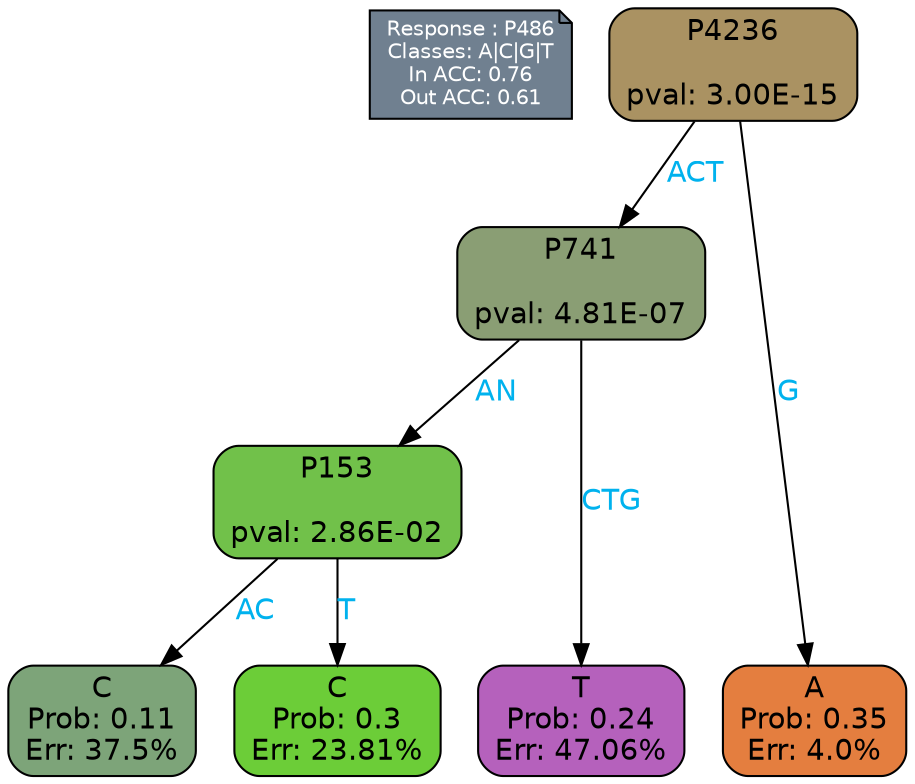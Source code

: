 digraph Tree {
node [shape=box, style="filled, rounded", color="black", fontname=helvetica] ;
graph [ranksep=equally, splines=polylines, bgcolor=transparent, dpi=600] ;
edge [fontname=helvetica] ;
LEGEND [label="Response : P486
Classes: A|C|G|T
In ACC: 0.76
Out ACC: 0.61
",shape=note,align=left,style=filled,fillcolor="slategray",fontcolor="white",fontsize=10];1 [label="P4236

pval: 3.00E-15", fillcolor="#aa9262"] ;
2 [label="P741

pval: 4.81E-07", fillcolor="#8a9e74"] ;
3 [label="P153

pval: 2.86E-02", fillcolor="#71c14a"] ;
4 [label="C
Prob: 0.11
Err: 37.5%", fillcolor="#7da479"] ;
5 [label="C
Prob: 0.3
Err: 23.81%", fillcolor="#6ccd38"] ;
6 [label="T
Prob: 0.24
Err: 47.06%", fillcolor="#b561bc"] ;
7 [label="A
Prob: 0.35
Err: 4.0%", fillcolor="#e47e3f"] ;
1 -> 2 [label="ACT",fontcolor=deepskyblue2] ;
1 -> 7 [label="G",fontcolor=deepskyblue2] ;
2 -> 3 [label="AN",fontcolor=deepskyblue2] ;
2 -> 6 [label="CTG",fontcolor=deepskyblue2] ;
3 -> 4 [label="AC",fontcolor=deepskyblue2] ;
3 -> 5 [label="T",fontcolor=deepskyblue2] ;
{rank = same; 4;5;6;7;}{rank = same; LEGEND;1;}}